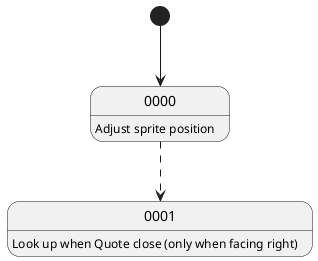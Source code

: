 @startuml Npc 165 - Curly (Collapsed)

[*] --> 0000

0000: Adjust sprite position
0000 -[dashed]-> 0001

0001: Look up when Quote close (only when facing right)

@enduml